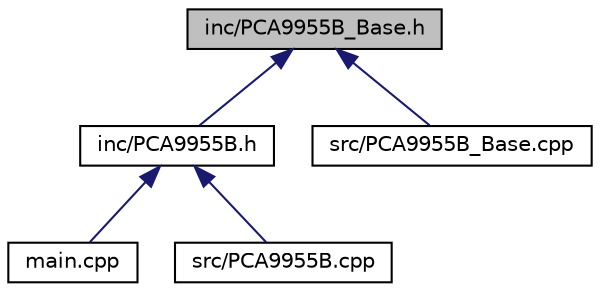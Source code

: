 digraph "inc/PCA9955B_Base.h"
{
 // LATEX_PDF_SIZE
  edge [fontname="Helvetica",fontsize="10",labelfontname="Helvetica",labelfontsize="10"];
  node [fontname="Helvetica",fontsize="10",shape=record];
  Node1 [label="inc/PCA9955B_Base.h",height=0.2,width=0.4,color="black", fillcolor="grey75", style="filled", fontcolor="black",tooltip="This file contains the PCA9955B_Base class. Inherit from it, reimplement the virtual functions and yo..."];
  Node1 -> Node2 [dir="back",color="midnightblue",fontsize="10",style="solid",fontname="Helvetica"];
  Node2 [label="inc/PCA9955B.h",height=0.2,width=0.4,color="black", fillcolor="white", style="filled",URL="$PCA9955B_8h.html",tooltip="This file contains the PCA9955B class inherited from PCA9955B_Base. It reimplementes the virtual meth..."];
  Node2 -> Node3 [dir="back",color="midnightblue",fontsize="10",style="solid",fontname="Helvetica"];
  Node3 [label="main.cpp",height=0.2,width=0.4,color="black", fillcolor="white", style="filled",URL="$main_8cpp.html",tooltip="Entry point for program."];
  Node2 -> Node4 [dir="back",color="midnightblue",fontsize="10",style="solid",fontname="Helvetica"];
  Node4 [label="src/PCA9955B.cpp",height=0.2,width=0.4,color="black", fillcolor="white", style="filled",URL="$PCA9955B_8cpp.html",tooltip="This file contains the PCA9955B class methods inherited from PCA9955B_Base."];
  Node1 -> Node5 [dir="back",color="midnightblue",fontsize="10",style="solid",fontname="Helvetica"];
  Node5 [label="src/PCA9955B_Base.cpp",height=0.2,width=0.4,color="black", fillcolor="white", style="filled",URL="$PCA9955B__Base_8cpp.html",tooltip="This file contains the PCA9955B_Base class method source."];
}
